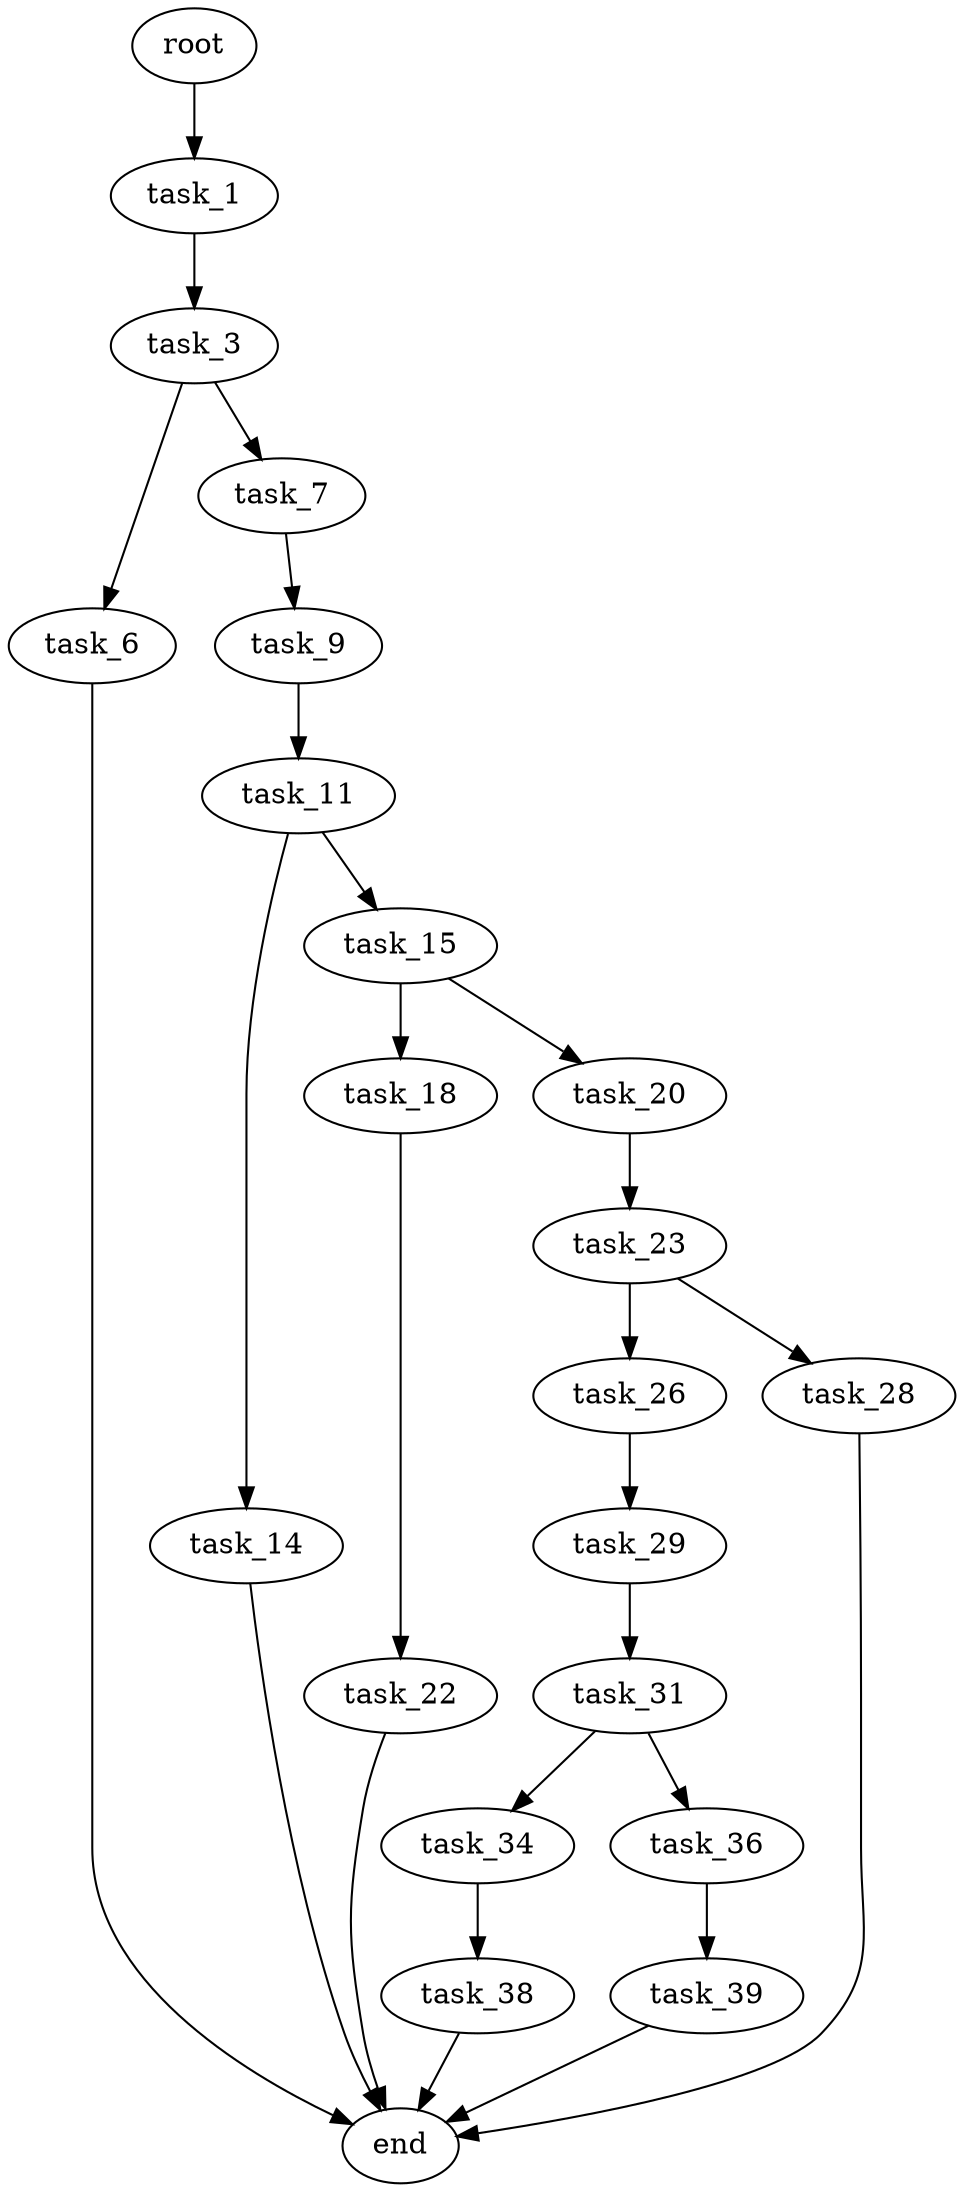 digraph G {
  root [size="0.000000"];
  task_1 [size="549755813888.000000"];
  task_3 [size="28991029248.000000"];
  task_6 [size="199088625978.000000"];
  task_7 [size="431980729919.000000"];
  task_9 [size="1893341698.000000"];
  task_11 [size="111265200329.000000"];
  task_14 [size="2078392013.000000"];
  task_15 [size="1073741824000.000000"];
  task_18 [size="117815535152.000000"];
  task_20 [size="68719476736.000000"];
  task_22 [size="368293445632.000000"];
  task_23 [size="126975384870.000000"];
  task_26 [size="183919880626.000000"];
  task_28 [size="144440382096.000000"];
  task_29 [size="368293445632.000000"];
  task_31 [size="457122326578.000000"];
  task_34 [size="53620504527.000000"];
  task_36 [size="782757789696.000000"];
  task_38 [size="782757789696.000000"];
  task_39 [size="68719476736.000000"];
  end [size="0.000000"];

  root -> task_1 [size="1.000000"];
  task_1 -> task_3 [size="536870912.000000"];
  task_3 -> task_6 [size="75497472.000000"];
  task_3 -> task_7 [size="75497472.000000"];
  task_6 -> end [size="1.000000"];
  task_7 -> task_9 [size="411041792.000000"];
  task_9 -> task_11 [size="75497472.000000"];
  task_11 -> task_14 [size="134217728.000000"];
  task_11 -> task_15 [size="134217728.000000"];
  task_14 -> end [size="1.000000"];
  task_15 -> task_18 [size="838860800.000000"];
  task_15 -> task_20 [size="838860800.000000"];
  task_18 -> task_22 [size="209715200.000000"];
  task_20 -> task_23 [size="134217728.000000"];
  task_22 -> end [size="1.000000"];
  task_23 -> task_26 [size="301989888.000000"];
  task_23 -> task_28 [size="301989888.000000"];
  task_26 -> task_29 [size="209715200.000000"];
  task_28 -> end [size="1.000000"];
  task_29 -> task_31 [size="411041792.000000"];
  task_31 -> task_34 [size="301989888.000000"];
  task_31 -> task_36 [size="301989888.000000"];
  task_34 -> task_38 [size="134217728.000000"];
  task_36 -> task_39 [size="679477248.000000"];
  task_38 -> end [size="1.000000"];
  task_39 -> end [size="1.000000"];
}
